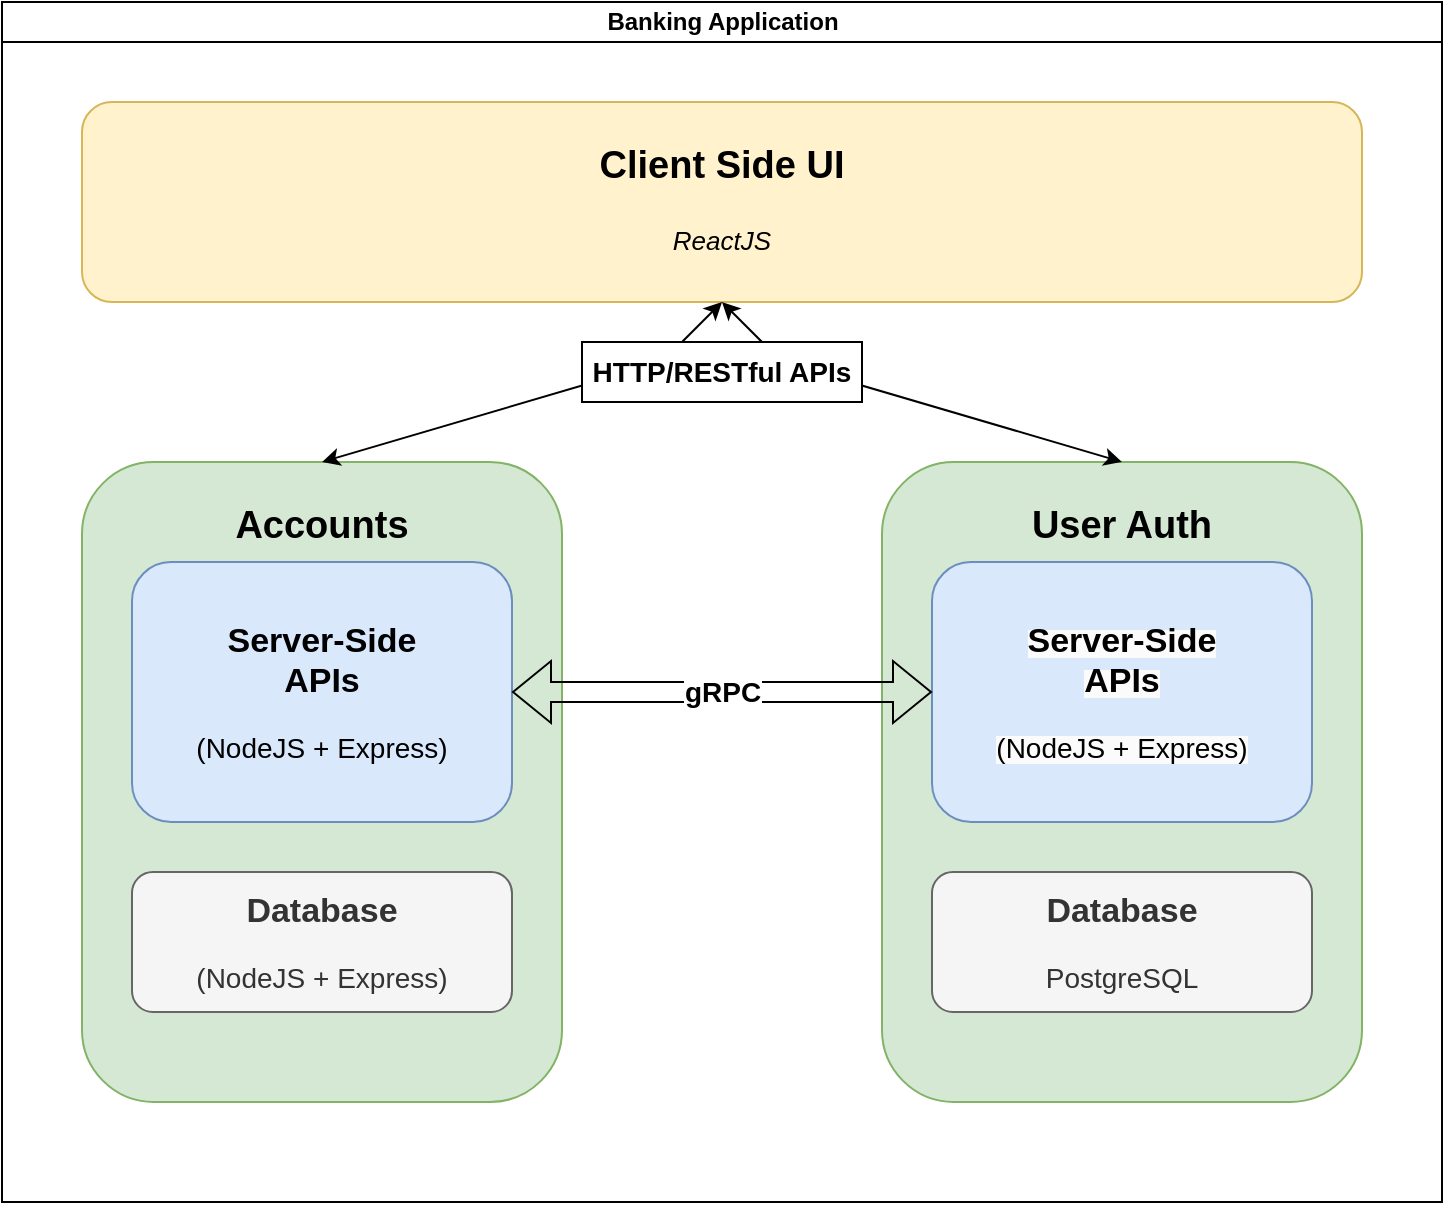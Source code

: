 <mxfile version="21.3.8" type="github">
  <diagram id="prtHgNgQTEPvFCAcTncT" name="Page-1">
    <mxGraphModel dx="1304" dy="727" grid="1" gridSize="10" guides="1" tooltips="1" connect="1" arrows="1" fold="1" page="1" pageScale="1" pageWidth="827" pageHeight="1169" math="0" shadow="0">
      <root>
        <mxCell id="0" />
        <mxCell id="1" parent="0" />
        <mxCell id="dNxyNK7c78bLwvsdeMH5-11" value="Banking Application" style="swimlane;html=1;startSize=20;horizontal=1;containerType=tree;glass=0;strokeWidth=1;verticalAlign=middle;" parent="1" vertex="1">
          <mxGeometry x="40" y="80" width="720" height="600" as="geometry" />
        </mxCell>
        <mxCell id="W_EmYKKKbLou7GbKtM4T-2" value="&lt;p style=&quot;line-height: 100%;&quot;&gt;&lt;b style=&quot;&quot;&gt;&lt;font style=&quot;font-size: 19px;&quot;&gt;Client Side UI&lt;/font&gt;&lt;br&gt;&lt;/b&gt;&lt;font style=&quot;font-size: 13px;&quot;&gt;&lt;i&gt;&lt;br&gt;&lt;/i&gt;&lt;/font&gt;&lt;/p&gt;&lt;p style=&quot;line-height: 100%;&quot;&gt;&lt;font style=&quot;font-size: 13px;&quot;&gt;&lt;i&gt;ReactJS&lt;/i&gt;&lt;/font&gt;&lt;/p&gt;" style="rounded=1;whiteSpace=wrap;html=1;fillColor=#fff2cc;strokeColor=#d6b656;" parent="dNxyNK7c78bLwvsdeMH5-11" vertex="1">
          <mxGeometry x="40" y="50" width="640" height="100" as="geometry" />
        </mxCell>
        <mxCell id="W_EmYKKKbLou7GbKtM4T-4" value="&lt;font style=&quot;&quot;&gt;&lt;b style=&quot;&quot;&gt;&lt;br&gt;&lt;font style=&quot;font-size: 19px;&quot;&gt;Accounts&lt;/font&gt;&lt;/b&gt;&lt;/font&gt;" style="rounded=1;whiteSpace=wrap;html=1;fillColor=#d5e8d4;strokeColor=#82b366;verticalAlign=top;labelPosition=center;verticalLabelPosition=middle;align=center;" parent="dNxyNK7c78bLwvsdeMH5-11" vertex="1">
          <mxGeometry x="40" y="230" width="240" height="320" as="geometry" />
        </mxCell>
        <mxCell id="W_EmYKKKbLou7GbKtM4T-5" value="&lt;font style=&quot;&quot;&gt;&lt;b style=&quot;&quot;&gt;&lt;br&gt;&lt;font style=&quot;font-size: 19px;&quot;&gt;User Auth&lt;/font&gt;&lt;/b&gt;&lt;/font&gt;" style="rounded=1;whiteSpace=wrap;html=1;fillColor=#d5e8d4;strokeColor=#82b366;verticalAlign=top;" parent="dNxyNK7c78bLwvsdeMH5-11" vertex="1">
          <mxGeometry x="440" y="230" width="240" height="320" as="geometry" />
        </mxCell>
        <mxCell id="W_EmYKKKbLou7GbKtM4T-6" value="&lt;font style=&quot;&quot;&gt;&lt;b&gt;&lt;span style=&quot;font-size: 17px;&quot;&gt;Server-Side &lt;/span&gt;&lt;br&gt;&lt;/b&gt;&lt;span style=&quot;font-size: 17px;&quot;&gt;&lt;b&gt;APIs&lt;/b&gt;&lt;br&gt;&lt;/span&gt;&lt;br&gt;&lt;font style=&quot;font-size: 14px;&quot;&gt;(NodeJS + Express)&lt;/font&gt;&lt;br&gt;&lt;/font&gt;" style="rounded=1;whiteSpace=wrap;html=1;fillColor=#dae8fc;strokeColor=#6c8ebf;" parent="dNxyNK7c78bLwvsdeMH5-11" vertex="1">
          <mxGeometry x="65" y="280" width="190" height="130" as="geometry" />
        </mxCell>
        <mxCell id="W_EmYKKKbLou7GbKtM4T-7" value="&lt;span style=&quot;color: rgb(0, 0, 0); font-family: Helvetica; font-style: normal; font-variant-ligatures: normal; font-variant-caps: normal; letter-spacing: normal; orphans: 2; text-align: center; text-indent: 0px; text-transform: none; widows: 2; word-spacing: 0px; -webkit-text-stroke-width: 0px; background-color: rgb(251, 251, 251); text-decoration-thickness: initial; text-decoration-style: initial; text-decoration-color: initial; float: none; display: inline !important;&quot;&gt;&lt;font style=&quot;&quot;&gt;&lt;b&gt;&lt;span style=&quot;font-size: 17px;&quot;&gt;Server-Side &lt;/span&gt;&lt;br&gt;&lt;/b&gt;&lt;span style=&quot;font-size: 17px;&quot;&gt;&lt;b&gt;APIs&lt;/b&gt;&lt;br&gt;&lt;/span&gt;&lt;br&gt;&lt;font style=&quot;font-weight: 400; font-size: 14px;&quot;&gt;(NodeJS + Express)&lt;/font&gt;&lt;br&gt;&lt;/font&gt;&lt;/span&gt;" style="rounded=1;whiteSpace=wrap;html=1;fillColor=#dae8fc;strokeColor=#6c8ebf;" parent="dNxyNK7c78bLwvsdeMH5-11" vertex="1">
          <mxGeometry x="465" y="280" width="190" height="130" as="geometry" />
        </mxCell>
        <mxCell id="W_EmYKKKbLou7GbKtM4T-8" value="&lt;font style=&quot;&quot;&gt;&lt;span style=&quot;font-size: 17px;&quot;&gt;&lt;b&gt;Database&lt;/b&gt;&lt;br&gt;&lt;/span&gt;&lt;br&gt;&lt;font style=&quot;font-size: 14px;&quot;&gt;(NodeJS + Express)&lt;/font&gt;&lt;br&gt;&lt;/font&gt;" style="rounded=1;whiteSpace=wrap;html=1;fillColor=#f5f5f5;fontColor=#333333;strokeColor=#666666;" parent="dNxyNK7c78bLwvsdeMH5-11" vertex="1">
          <mxGeometry x="65" y="435" width="190" height="70" as="geometry" />
        </mxCell>
        <mxCell id="W_EmYKKKbLou7GbKtM4T-9" value="&lt;font style=&quot;&quot;&gt;&lt;span style=&quot;font-size: 17px;&quot;&gt;&lt;b&gt;Database&lt;/b&gt;&lt;br&gt;&lt;/span&gt;&lt;br&gt;&lt;font style=&quot;font-size: 14px;&quot;&gt;PostgreSQL&lt;/font&gt;&lt;br&gt;&lt;/font&gt;" style="rounded=1;whiteSpace=wrap;html=1;fillColor=#f5f5f5;fontColor=#333333;strokeColor=#666666;" parent="dNxyNK7c78bLwvsdeMH5-11" vertex="1">
          <mxGeometry x="465" y="435" width="190" height="70" as="geometry" />
        </mxCell>
        <mxCell id="07pTWyjCVWl16_RxVCYl-3" value="&lt;b&gt;&lt;font style=&quot;font-size: 14px;&quot;&gt;gRPC&lt;/font&gt;&lt;/b&gt;" style="shape=flexArrow;endArrow=classic;startArrow=classic;html=1;rounded=0;entryX=0;entryY=0.5;entryDx=0;entryDy=0;" edge="1" parent="dNxyNK7c78bLwvsdeMH5-11" source="W_EmYKKKbLou7GbKtM4T-6" target="W_EmYKKKbLou7GbKtM4T-7">
          <mxGeometry width="100" height="100" relative="1" as="geometry">
            <mxPoint x="310" y="395" as="sourcePoint" />
            <mxPoint x="410" y="295" as="targetPoint" />
          </mxGeometry>
        </mxCell>
        <mxCell id="07pTWyjCVWl16_RxVCYl-13" value="" style="endArrow=classic;startArrow=classic;html=1;rounded=0;" edge="1" parent="dNxyNK7c78bLwvsdeMH5-11">
          <mxGeometry width="50" height="50" relative="1" as="geometry">
            <mxPoint x="160" y="230" as="sourcePoint" />
            <mxPoint x="360" y="150" as="targetPoint" />
            <Array as="points">
              <mxPoint x="330" y="180" />
            </Array>
          </mxGeometry>
        </mxCell>
        <mxCell id="07pTWyjCVWl16_RxVCYl-14" value="" style="endArrow=classic;startArrow=classic;html=1;rounded=0;exitX=0.5;exitY=1;exitDx=0;exitDy=0;entryX=0.5;entryY=0;entryDx=0;entryDy=0;" edge="1" parent="dNxyNK7c78bLwvsdeMH5-11" source="W_EmYKKKbLou7GbKtM4T-2" target="W_EmYKKKbLou7GbKtM4T-5">
          <mxGeometry width="50" height="50" relative="1" as="geometry">
            <mxPoint x="360" y="230" as="sourcePoint" />
            <mxPoint x="560" y="150" as="targetPoint" />
            <Array as="points">
              <mxPoint x="390" y="180" />
            </Array>
          </mxGeometry>
        </mxCell>
        <mxCell id="07pTWyjCVWl16_RxVCYl-11" value="&lt;b&gt;&lt;font style=&quot;font-size: 14px;&quot;&gt;HTTP/RESTful APIs&lt;/font&gt;&lt;/b&gt;" style="rounded=0;whiteSpace=wrap;html=1;" vertex="1" parent="dNxyNK7c78bLwvsdeMH5-11">
          <mxGeometry x="290" y="170" width="140" height="30" as="geometry" />
        </mxCell>
      </root>
    </mxGraphModel>
  </diagram>
</mxfile>
